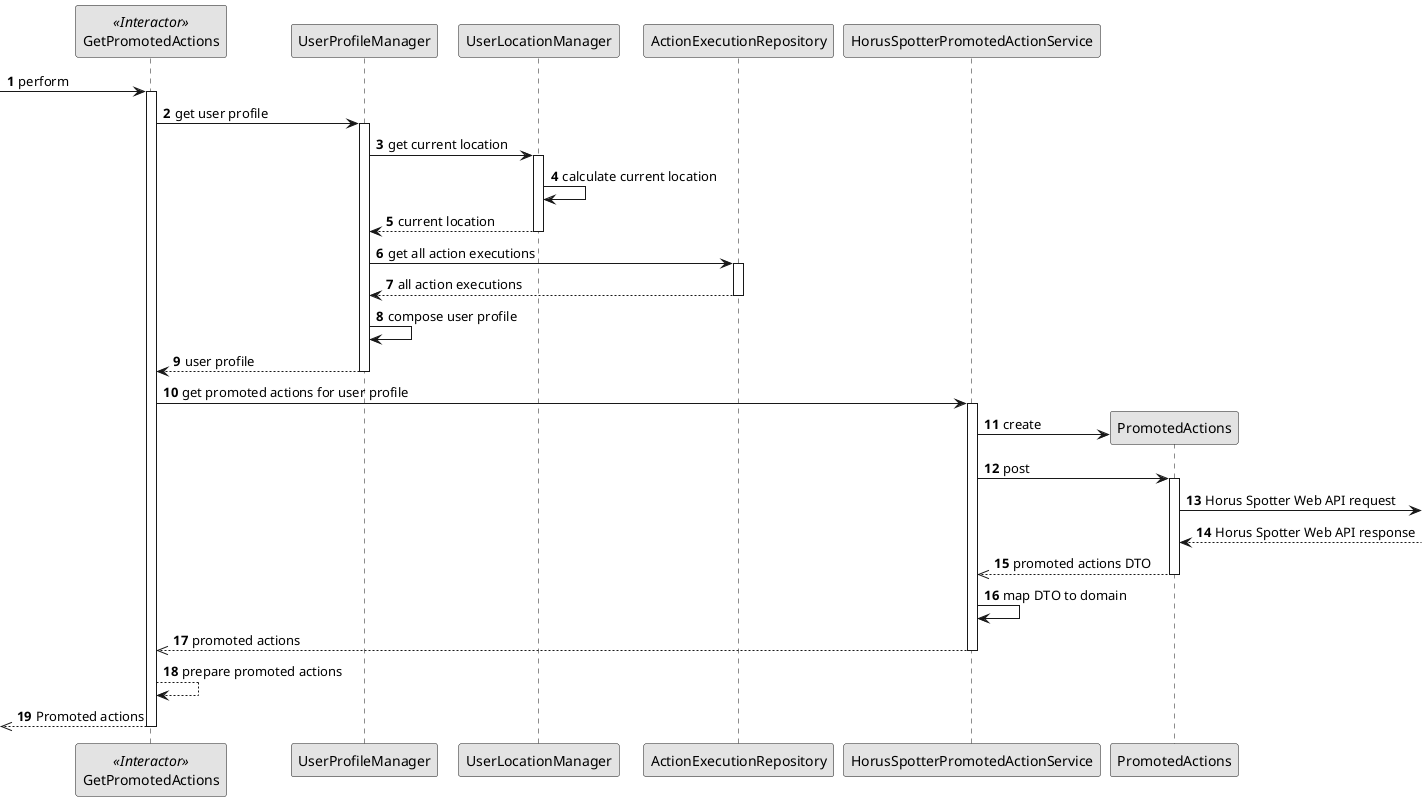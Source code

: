 
@startuml GRPD#31.sequence.1

skinparam monochrome true
autonumber

participant GetPromotedActions <<Interactor>>
participant UserProfileManager
participant UserLocationManager
participant ActionExecutionRepository
participant HorusSpotterPromotedActionService
participant PromotedActions

 -> GetPromotedActions : perform
activate GetPromotedActions

    GetPromotedActions -> UserProfileManager : get user profile
    activate UserProfileManager
        UserProfileManager -> UserLocationManager : get current location
        activate UserLocationManager
            UserLocationManager -> UserLocationManager : calculate current location
            UserLocationManager --> UserProfileManager : current location
        deactivate UserLocationManager
        UserProfileManager -> ActionExecutionRepository : get all action executions
        activate ActionExecutionRepository
            ActionExecutionRepository --> UserProfileManager : all action executions
        deactivate ActionExecutionRepository
        UserProfileManager -> UserProfileManager : compose user profile
        UserProfileManager --> GetPromotedActions : user profile
    deactivate UserProfileManager

    GetPromotedActions -> HorusSpotterPromotedActionService: get promoted actions for user profile
    activate HorusSpotterPromotedActionService
        create PromotedActions
        HorusSpotterPromotedActionService -> PromotedActions: create
        HorusSpotterPromotedActionService -> PromotedActions: post
        activate PromotedActions
            PromotedActions ->] : Horus Spotter Web API request
            PromotedActions <--] : Horus Spotter Web API response
            PromotedActions -->> HorusSpotterPromotedActionService : promoted actions DTO
        deactivate PromotedActions
        HorusSpotterPromotedActionService -> HorusSpotterPromotedActionService : map DTO to domain
        HorusSpotterPromotedActionService -->> GetPromotedActions : promoted actions
    deactivate HorusSpotterPromotedActionService
    GetPromotedActions --> GetPromotedActions: prepare promoted actions
    <<-- GetPromotedActions : Promoted actions
    
deactivate GetPromotedActions

@enduml
